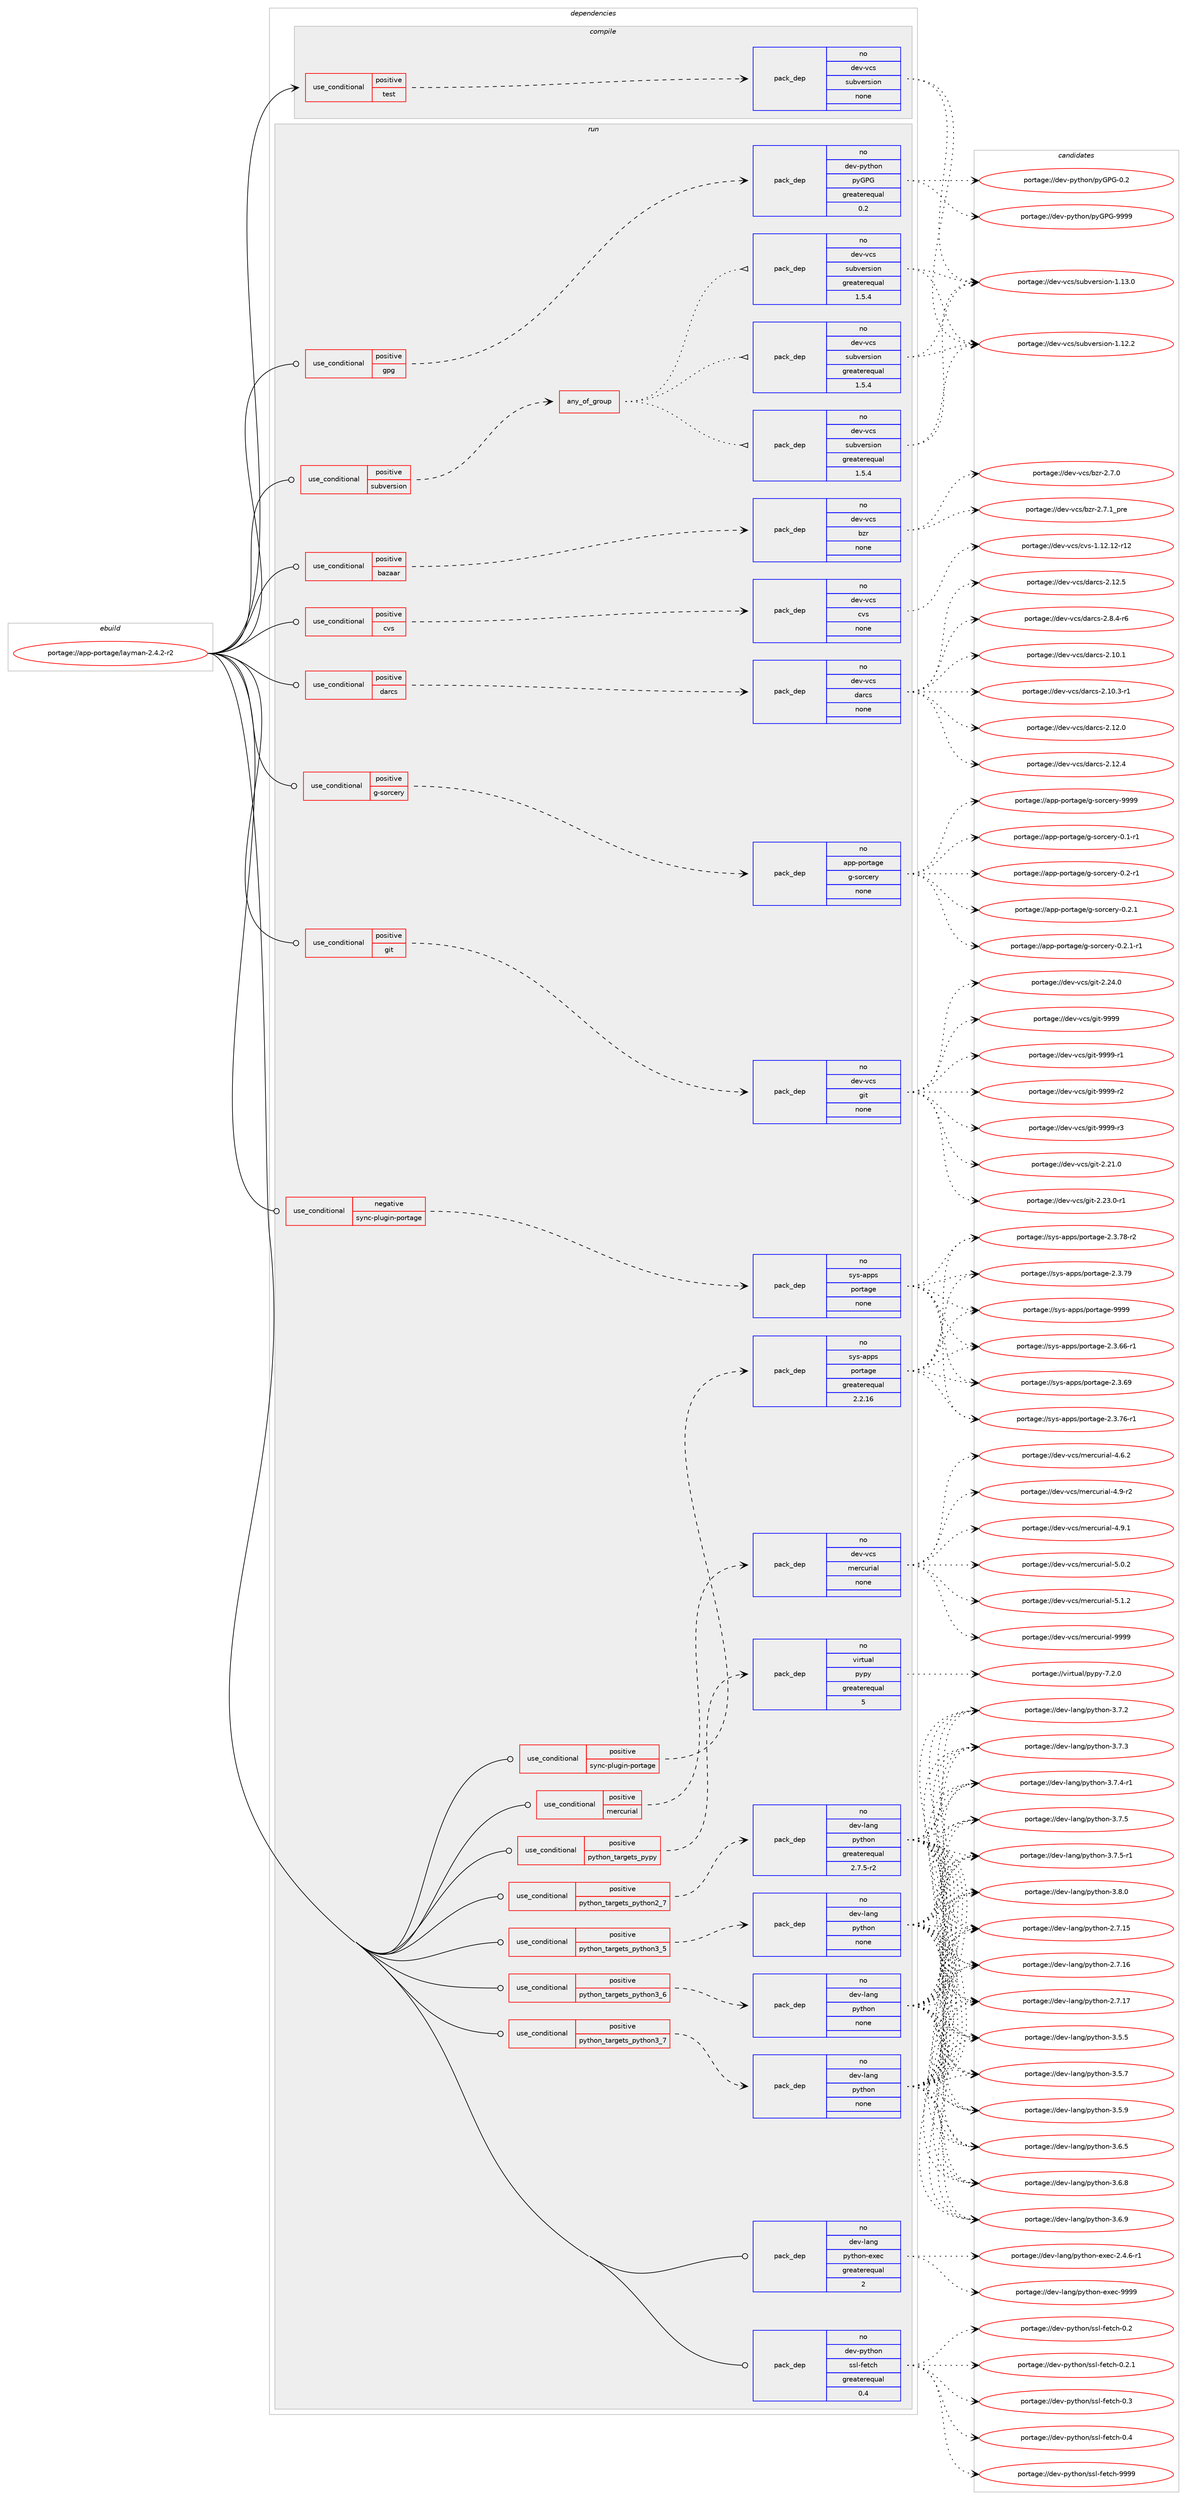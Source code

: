 digraph prolog {

# *************
# Graph options
# *************

newrank=true;
concentrate=true;
compound=true;
graph [rankdir=LR,fontname=Helvetica,fontsize=10,ranksep=1.5];#, ranksep=2.5, nodesep=0.2];
edge  [arrowhead=vee];
node  [fontname=Helvetica,fontsize=10];

# **********
# The ebuild
# **********

subgraph cluster_leftcol {
color=gray;
rank=same;
label=<<i>ebuild</i>>;
id [label="portage://app-portage/layman-2.4.2-r2", color=red, width=4, href="../app-portage/layman-2.4.2-r2.svg"];
}

# ****************
# The dependencies
# ****************

subgraph cluster_midcol {
color=gray;
label=<<i>dependencies</i>>;
subgraph cluster_compile {
fillcolor="#eeeeee";
style=filled;
label=<<i>compile</i>>;
subgraph cond10297 {
dependency41856 [label=<<TABLE BORDER="0" CELLBORDER="1" CELLSPACING="0" CELLPADDING="4"><TR><TD ROWSPAN="3" CELLPADDING="10">use_conditional</TD></TR><TR><TD>positive</TD></TR><TR><TD>test</TD></TR></TABLE>>, shape=none, color=red];
subgraph pack30867 {
dependency41857 [label=<<TABLE BORDER="0" CELLBORDER="1" CELLSPACING="0" CELLPADDING="4" WIDTH="220"><TR><TD ROWSPAN="6" CELLPADDING="30">pack_dep</TD></TR><TR><TD WIDTH="110">no</TD></TR><TR><TD>dev-vcs</TD></TR><TR><TD>subversion</TD></TR><TR><TD>none</TD></TR><TR><TD></TD></TR></TABLE>>, shape=none, color=blue];
}
dependency41856:e -> dependency41857:w [weight=20,style="dashed",arrowhead="vee"];
}
id:e -> dependency41856:w [weight=20,style="solid",arrowhead="vee"];
}
subgraph cluster_compileandrun {
fillcolor="#eeeeee";
style=filled;
label=<<i>compile and run</i>>;
}
subgraph cluster_run {
fillcolor="#eeeeee";
style=filled;
label=<<i>run</i>>;
subgraph cond10298 {
dependency41858 [label=<<TABLE BORDER="0" CELLBORDER="1" CELLSPACING="0" CELLPADDING="4"><TR><TD ROWSPAN="3" CELLPADDING="10">use_conditional</TD></TR><TR><TD>negative</TD></TR><TR><TD>sync-plugin-portage</TD></TR></TABLE>>, shape=none, color=red];
subgraph pack30868 {
dependency41859 [label=<<TABLE BORDER="0" CELLBORDER="1" CELLSPACING="0" CELLPADDING="4" WIDTH="220"><TR><TD ROWSPAN="6" CELLPADDING="30">pack_dep</TD></TR><TR><TD WIDTH="110">no</TD></TR><TR><TD>sys-apps</TD></TR><TR><TD>portage</TD></TR><TR><TD>none</TD></TR><TR><TD></TD></TR></TABLE>>, shape=none, color=blue];
}
dependency41858:e -> dependency41859:w [weight=20,style="dashed",arrowhead="vee"];
}
id:e -> dependency41858:w [weight=20,style="solid",arrowhead="odot"];
subgraph cond10299 {
dependency41860 [label=<<TABLE BORDER="0" CELLBORDER="1" CELLSPACING="0" CELLPADDING="4"><TR><TD ROWSPAN="3" CELLPADDING="10">use_conditional</TD></TR><TR><TD>positive</TD></TR><TR><TD>bazaar</TD></TR></TABLE>>, shape=none, color=red];
subgraph pack30869 {
dependency41861 [label=<<TABLE BORDER="0" CELLBORDER="1" CELLSPACING="0" CELLPADDING="4" WIDTH="220"><TR><TD ROWSPAN="6" CELLPADDING="30">pack_dep</TD></TR><TR><TD WIDTH="110">no</TD></TR><TR><TD>dev-vcs</TD></TR><TR><TD>bzr</TD></TR><TR><TD>none</TD></TR><TR><TD></TD></TR></TABLE>>, shape=none, color=blue];
}
dependency41860:e -> dependency41861:w [weight=20,style="dashed",arrowhead="vee"];
}
id:e -> dependency41860:w [weight=20,style="solid",arrowhead="odot"];
subgraph cond10300 {
dependency41862 [label=<<TABLE BORDER="0" CELLBORDER="1" CELLSPACING="0" CELLPADDING="4"><TR><TD ROWSPAN="3" CELLPADDING="10">use_conditional</TD></TR><TR><TD>positive</TD></TR><TR><TD>cvs</TD></TR></TABLE>>, shape=none, color=red];
subgraph pack30870 {
dependency41863 [label=<<TABLE BORDER="0" CELLBORDER="1" CELLSPACING="0" CELLPADDING="4" WIDTH="220"><TR><TD ROWSPAN="6" CELLPADDING="30">pack_dep</TD></TR><TR><TD WIDTH="110">no</TD></TR><TR><TD>dev-vcs</TD></TR><TR><TD>cvs</TD></TR><TR><TD>none</TD></TR><TR><TD></TD></TR></TABLE>>, shape=none, color=blue];
}
dependency41862:e -> dependency41863:w [weight=20,style="dashed",arrowhead="vee"];
}
id:e -> dependency41862:w [weight=20,style="solid",arrowhead="odot"];
subgraph cond10301 {
dependency41864 [label=<<TABLE BORDER="0" CELLBORDER="1" CELLSPACING="0" CELLPADDING="4"><TR><TD ROWSPAN="3" CELLPADDING="10">use_conditional</TD></TR><TR><TD>positive</TD></TR><TR><TD>darcs</TD></TR></TABLE>>, shape=none, color=red];
subgraph pack30871 {
dependency41865 [label=<<TABLE BORDER="0" CELLBORDER="1" CELLSPACING="0" CELLPADDING="4" WIDTH="220"><TR><TD ROWSPAN="6" CELLPADDING="30">pack_dep</TD></TR><TR><TD WIDTH="110">no</TD></TR><TR><TD>dev-vcs</TD></TR><TR><TD>darcs</TD></TR><TR><TD>none</TD></TR><TR><TD></TD></TR></TABLE>>, shape=none, color=blue];
}
dependency41864:e -> dependency41865:w [weight=20,style="dashed",arrowhead="vee"];
}
id:e -> dependency41864:w [weight=20,style="solid",arrowhead="odot"];
subgraph cond10302 {
dependency41866 [label=<<TABLE BORDER="0" CELLBORDER="1" CELLSPACING="0" CELLPADDING="4"><TR><TD ROWSPAN="3" CELLPADDING="10">use_conditional</TD></TR><TR><TD>positive</TD></TR><TR><TD>g-sorcery</TD></TR></TABLE>>, shape=none, color=red];
subgraph pack30872 {
dependency41867 [label=<<TABLE BORDER="0" CELLBORDER="1" CELLSPACING="0" CELLPADDING="4" WIDTH="220"><TR><TD ROWSPAN="6" CELLPADDING="30">pack_dep</TD></TR><TR><TD WIDTH="110">no</TD></TR><TR><TD>app-portage</TD></TR><TR><TD>g-sorcery</TD></TR><TR><TD>none</TD></TR><TR><TD></TD></TR></TABLE>>, shape=none, color=blue];
}
dependency41866:e -> dependency41867:w [weight=20,style="dashed",arrowhead="vee"];
}
id:e -> dependency41866:w [weight=20,style="solid",arrowhead="odot"];
subgraph cond10303 {
dependency41868 [label=<<TABLE BORDER="0" CELLBORDER="1" CELLSPACING="0" CELLPADDING="4"><TR><TD ROWSPAN="3" CELLPADDING="10">use_conditional</TD></TR><TR><TD>positive</TD></TR><TR><TD>git</TD></TR></TABLE>>, shape=none, color=red];
subgraph pack30873 {
dependency41869 [label=<<TABLE BORDER="0" CELLBORDER="1" CELLSPACING="0" CELLPADDING="4" WIDTH="220"><TR><TD ROWSPAN="6" CELLPADDING="30">pack_dep</TD></TR><TR><TD WIDTH="110">no</TD></TR><TR><TD>dev-vcs</TD></TR><TR><TD>git</TD></TR><TR><TD>none</TD></TR><TR><TD></TD></TR></TABLE>>, shape=none, color=blue];
}
dependency41868:e -> dependency41869:w [weight=20,style="dashed",arrowhead="vee"];
}
id:e -> dependency41868:w [weight=20,style="solid",arrowhead="odot"];
subgraph cond10304 {
dependency41870 [label=<<TABLE BORDER="0" CELLBORDER="1" CELLSPACING="0" CELLPADDING="4"><TR><TD ROWSPAN="3" CELLPADDING="10">use_conditional</TD></TR><TR><TD>positive</TD></TR><TR><TD>gpg</TD></TR></TABLE>>, shape=none, color=red];
subgraph pack30874 {
dependency41871 [label=<<TABLE BORDER="0" CELLBORDER="1" CELLSPACING="0" CELLPADDING="4" WIDTH="220"><TR><TD ROWSPAN="6" CELLPADDING="30">pack_dep</TD></TR><TR><TD WIDTH="110">no</TD></TR><TR><TD>dev-python</TD></TR><TR><TD>pyGPG</TD></TR><TR><TD>greaterequal</TD></TR><TR><TD>0.2</TD></TR></TABLE>>, shape=none, color=blue];
}
dependency41870:e -> dependency41871:w [weight=20,style="dashed",arrowhead="vee"];
}
id:e -> dependency41870:w [weight=20,style="solid",arrowhead="odot"];
subgraph cond10305 {
dependency41872 [label=<<TABLE BORDER="0" CELLBORDER="1" CELLSPACING="0" CELLPADDING="4"><TR><TD ROWSPAN="3" CELLPADDING="10">use_conditional</TD></TR><TR><TD>positive</TD></TR><TR><TD>mercurial</TD></TR></TABLE>>, shape=none, color=red];
subgraph pack30875 {
dependency41873 [label=<<TABLE BORDER="0" CELLBORDER="1" CELLSPACING="0" CELLPADDING="4" WIDTH="220"><TR><TD ROWSPAN="6" CELLPADDING="30">pack_dep</TD></TR><TR><TD WIDTH="110">no</TD></TR><TR><TD>dev-vcs</TD></TR><TR><TD>mercurial</TD></TR><TR><TD>none</TD></TR><TR><TD></TD></TR></TABLE>>, shape=none, color=blue];
}
dependency41872:e -> dependency41873:w [weight=20,style="dashed",arrowhead="vee"];
}
id:e -> dependency41872:w [weight=20,style="solid",arrowhead="odot"];
subgraph cond10306 {
dependency41874 [label=<<TABLE BORDER="0" CELLBORDER="1" CELLSPACING="0" CELLPADDING="4"><TR><TD ROWSPAN="3" CELLPADDING="10">use_conditional</TD></TR><TR><TD>positive</TD></TR><TR><TD>python_targets_pypy</TD></TR></TABLE>>, shape=none, color=red];
subgraph pack30876 {
dependency41875 [label=<<TABLE BORDER="0" CELLBORDER="1" CELLSPACING="0" CELLPADDING="4" WIDTH="220"><TR><TD ROWSPAN="6" CELLPADDING="30">pack_dep</TD></TR><TR><TD WIDTH="110">no</TD></TR><TR><TD>virtual</TD></TR><TR><TD>pypy</TD></TR><TR><TD>greaterequal</TD></TR><TR><TD>5</TD></TR></TABLE>>, shape=none, color=blue];
}
dependency41874:e -> dependency41875:w [weight=20,style="dashed",arrowhead="vee"];
}
id:e -> dependency41874:w [weight=20,style="solid",arrowhead="odot"];
subgraph cond10307 {
dependency41876 [label=<<TABLE BORDER="0" CELLBORDER="1" CELLSPACING="0" CELLPADDING="4"><TR><TD ROWSPAN="3" CELLPADDING="10">use_conditional</TD></TR><TR><TD>positive</TD></TR><TR><TD>python_targets_python2_7</TD></TR></TABLE>>, shape=none, color=red];
subgraph pack30877 {
dependency41877 [label=<<TABLE BORDER="0" CELLBORDER="1" CELLSPACING="0" CELLPADDING="4" WIDTH="220"><TR><TD ROWSPAN="6" CELLPADDING="30">pack_dep</TD></TR><TR><TD WIDTH="110">no</TD></TR><TR><TD>dev-lang</TD></TR><TR><TD>python</TD></TR><TR><TD>greaterequal</TD></TR><TR><TD>2.7.5-r2</TD></TR></TABLE>>, shape=none, color=blue];
}
dependency41876:e -> dependency41877:w [weight=20,style="dashed",arrowhead="vee"];
}
id:e -> dependency41876:w [weight=20,style="solid",arrowhead="odot"];
subgraph cond10308 {
dependency41878 [label=<<TABLE BORDER="0" CELLBORDER="1" CELLSPACING="0" CELLPADDING="4"><TR><TD ROWSPAN="3" CELLPADDING="10">use_conditional</TD></TR><TR><TD>positive</TD></TR><TR><TD>python_targets_python3_5</TD></TR></TABLE>>, shape=none, color=red];
subgraph pack30878 {
dependency41879 [label=<<TABLE BORDER="0" CELLBORDER="1" CELLSPACING="0" CELLPADDING="4" WIDTH="220"><TR><TD ROWSPAN="6" CELLPADDING="30">pack_dep</TD></TR><TR><TD WIDTH="110">no</TD></TR><TR><TD>dev-lang</TD></TR><TR><TD>python</TD></TR><TR><TD>none</TD></TR><TR><TD></TD></TR></TABLE>>, shape=none, color=blue];
}
dependency41878:e -> dependency41879:w [weight=20,style="dashed",arrowhead="vee"];
}
id:e -> dependency41878:w [weight=20,style="solid",arrowhead="odot"];
subgraph cond10309 {
dependency41880 [label=<<TABLE BORDER="0" CELLBORDER="1" CELLSPACING="0" CELLPADDING="4"><TR><TD ROWSPAN="3" CELLPADDING="10">use_conditional</TD></TR><TR><TD>positive</TD></TR><TR><TD>python_targets_python3_6</TD></TR></TABLE>>, shape=none, color=red];
subgraph pack30879 {
dependency41881 [label=<<TABLE BORDER="0" CELLBORDER="1" CELLSPACING="0" CELLPADDING="4" WIDTH="220"><TR><TD ROWSPAN="6" CELLPADDING="30">pack_dep</TD></TR><TR><TD WIDTH="110">no</TD></TR><TR><TD>dev-lang</TD></TR><TR><TD>python</TD></TR><TR><TD>none</TD></TR><TR><TD></TD></TR></TABLE>>, shape=none, color=blue];
}
dependency41880:e -> dependency41881:w [weight=20,style="dashed",arrowhead="vee"];
}
id:e -> dependency41880:w [weight=20,style="solid",arrowhead="odot"];
subgraph cond10310 {
dependency41882 [label=<<TABLE BORDER="0" CELLBORDER="1" CELLSPACING="0" CELLPADDING="4"><TR><TD ROWSPAN="3" CELLPADDING="10">use_conditional</TD></TR><TR><TD>positive</TD></TR><TR><TD>python_targets_python3_7</TD></TR></TABLE>>, shape=none, color=red];
subgraph pack30880 {
dependency41883 [label=<<TABLE BORDER="0" CELLBORDER="1" CELLSPACING="0" CELLPADDING="4" WIDTH="220"><TR><TD ROWSPAN="6" CELLPADDING="30">pack_dep</TD></TR><TR><TD WIDTH="110">no</TD></TR><TR><TD>dev-lang</TD></TR><TR><TD>python</TD></TR><TR><TD>none</TD></TR><TR><TD></TD></TR></TABLE>>, shape=none, color=blue];
}
dependency41882:e -> dependency41883:w [weight=20,style="dashed",arrowhead="vee"];
}
id:e -> dependency41882:w [weight=20,style="solid",arrowhead="odot"];
subgraph cond10311 {
dependency41884 [label=<<TABLE BORDER="0" CELLBORDER="1" CELLSPACING="0" CELLPADDING="4"><TR><TD ROWSPAN="3" CELLPADDING="10">use_conditional</TD></TR><TR><TD>positive</TD></TR><TR><TD>subversion</TD></TR></TABLE>>, shape=none, color=red];
subgraph any676 {
dependency41885 [label=<<TABLE BORDER="0" CELLBORDER="1" CELLSPACING="0" CELLPADDING="4"><TR><TD CELLPADDING="10">any_of_group</TD></TR></TABLE>>, shape=none, color=red];subgraph pack30881 {
dependency41886 [label=<<TABLE BORDER="0" CELLBORDER="1" CELLSPACING="0" CELLPADDING="4" WIDTH="220"><TR><TD ROWSPAN="6" CELLPADDING="30">pack_dep</TD></TR><TR><TD WIDTH="110">no</TD></TR><TR><TD>dev-vcs</TD></TR><TR><TD>subversion</TD></TR><TR><TD>greaterequal</TD></TR><TR><TD>1.5.4</TD></TR></TABLE>>, shape=none, color=blue];
}
dependency41885:e -> dependency41886:w [weight=20,style="dotted",arrowhead="oinv"];
subgraph pack30882 {
dependency41887 [label=<<TABLE BORDER="0" CELLBORDER="1" CELLSPACING="0" CELLPADDING="4" WIDTH="220"><TR><TD ROWSPAN="6" CELLPADDING="30">pack_dep</TD></TR><TR><TD WIDTH="110">no</TD></TR><TR><TD>dev-vcs</TD></TR><TR><TD>subversion</TD></TR><TR><TD>greaterequal</TD></TR><TR><TD>1.5.4</TD></TR></TABLE>>, shape=none, color=blue];
}
dependency41885:e -> dependency41887:w [weight=20,style="dotted",arrowhead="oinv"];
subgraph pack30883 {
dependency41888 [label=<<TABLE BORDER="0" CELLBORDER="1" CELLSPACING="0" CELLPADDING="4" WIDTH="220"><TR><TD ROWSPAN="6" CELLPADDING="30">pack_dep</TD></TR><TR><TD WIDTH="110">no</TD></TR><TR><TD>dev-vcs</TD></TR><TR><TD>subversion</TD></TR><TR><TD>greaterequal</TD></TR><TR><TD>1.5.4</TD></TR></TABLE>>, shape=none, color=blue];
}
dependency41885:e -> dependency41888:w [weight=20,style="dotted",arrowhead="oinv"];
}
dependency41884:e -> dependency41885:w [weight=20,style="dashed",arrowhead="vee"];
}
id:e -> dependency41884:w [weight=20,style="solid",arrowhead="odot"];
subgraph cond10312 {
dependency41889 [label=<<TABLE BORDER="0" CELLBORDER="1" CELLSPACING="0" CELLPADDING="4"><TR><TD ROWSPAN="3" CELLPADDING="10">use_conditional</TD></TR><TR><TD>positive</TD></TR><TR><TD>sync-plugin-portage</TD></TR></TABLE>>, shape=none, color=red];
subgraph pack30884 {
dependency41890 [label=<<TABLE BORDER="0" CELLBORDER="1" CELLSPACING="0" CELLPADDING="4" WIDTH="220"><TR><TD ROWSPAN="6" CELLPADDING="30">pack_dep</TD></TR><TR><TD WIDTH="110">no</TD></TR><TR><TD>sys-apps</TD></TR><TR><TD>portage</TD></TR><TR><TD>greaterequal</TD></TR><TR><TD>2.2.16</TD></TR></TABLE>>, shape=none, color=blue];
}
dependency41889:e -> dependency41890:w [weight=20,style="dashed",arrowhead="vee"];
}
id:e -> dependency41889:w [weight=20,style="solid",arrowhead="odot"];
subgraph pack30885 {
dependency41891 [label=<<TABLE BORDER="0" CELLBORDER="1" CELLSPACING="0" CELLPADDING="4" WIDTH="220"><TR><TD ROWSPAN="6" CELLPADDING="30">pack_dep</TD></TR><TR><TD WIDTH="110">no</TD></TR><TR><TD>dev-lang</TD></TR><TR><TD>python-exec</TD></TR><TR><TD>greaterequal</TD></TR><TR><TD>2</TD></TR></TABLE>>, shape=none, color=blue];
}
id:e -> dependency41891:w [weight=20,style="solid",arrowhead="odot"];
subgraph pack30886 {
dependency41892 [label=<<TABLE BORDER="0" CELLBORDER="1" CELLSPACING="0" CELLPADDING="4" WIDTH="220"><TR><TD ROWSPAN="6" CELLPADDING="30">pack_dep</TD></TR><TR><TD WIDTH="110">no</TD></TR><TR><TD>dev-python</TD></TR><TR><TD>ssl-fetch</TD></TR><TR><TD>greaterequal</TD></TR><TR><TD>0.4</TD></TR></TABLE>>, shape=none, color=blue];
}
id:e -> dependency41892:w [weight=20,style="solid",arrowhead="odot"];
}
}

# **************
# The candidates
# **************

subgraph cluster_choices {
rank=same;
color=gray;
label=<<i>candidates</i>>;

subgraph choice30867 {
color=black;
nodesep=1;
choiceportage1001011184511899115471151179811810111411510511111045494649504650 [label="portage://dev-vcs/subversion-1.12.2", color=red, width=4,href="../dev-vcs/subversion-1.12.2.svg"];
choiceportage1001011184511899115471151179811810111411510511111045494649514648 [label="portage://dev-vcs/subversion-1.13.0", color=red, width=4,href="../dev-vcs/subversion-1.13.0.svg"];
dependency41857:e -> choiceportage1001011184511899115471151179811810111411510511111045494649504650:w [style=dotted,weight="100"];
dependency41857:e -> choiceportage1001011184511899115471151179811810111411510511111045494649514648:w [style=dotted,weight="100"];
}
subgraph choice30868 {
color=black;
nodesep=1;
choiceportage11512111545971121121154711211111411697103101455046514654544511449 [label="portage://sys-apps/portage-2.3.66-r1", color=red, width=4,href="../sys-apps/portage-2.3.66-r1.svg"];
choiceportage1151211154597112112115471121111141169710310145504651465457 [label="portage://sys-apps/portage-2.3.69", color=red, width=4,href="../sys-apps/portage-2.3.69.svg"];
choiceportage11512111545971121121154711211111411697103101455046514655544511449 [label="portage://sys-apps/portage-2.3.76-r1", color=red, width=4,href="../sys-apps/portage-2.3.76-r1.svg"];
choiceportage11512111545971121121154711211111411697103101455046514655564511450 [label="portage://sys-apps/portage-2.3.78-r2", color=red, width=4,href="../sys-apps/portage-2.3.78-r2.svg"];
choiceportage1151211154597112112115471121111141169710310145504651465557 [label="portage://sys-apps/portage-2.3.79", color=red, width=4,href="../sys-apps/portage-2.3.79.svg"];
choiceportage115121115459711211211547112111114116971031014557575757 [label="portage://sys-apps/portage-9999", color=red, width=4,href="../sys-apps/portage-9999.svg"];
dependency41859:e -> choiceportage11512111545971121121154711211111411697103101455046514654544511449:w [style=dotted,weight="100"];
dependency41859:e -> choiceportage1151211154597112112115471121111141169710310145504651465457:w [style=dotted,weight="100"];
dependency41859:e -> choiceportage11512111545971121121154711211111411697103101455046514655544511449:w [style=dotted,weight="100"];
dependency41859:e -> choiceportage11512111545971121121154711211111411697103101455046514655564511450:w [style=dotted,weight="100"];
dependency41859:e -> choiceportage1151211154597112112115471121111141169710310145504651465557:w [style=dotted,weight="100"];
dependency41859:e -> choiceportage115121115459711211211547112111114116971031014557575757:w [style=dotted,weight="100"];
}
subgraph choice30869 {
color=black;
nodesep=1;
choiceportage10010111845118991154798122114455046554648 [label="portage://dev-vcs/bzr-2.7.0", color=red, width=4,href="../dev-vcs/bzr-2.7.0.svg"];
choiceportage1001011184511899115479812211445504655464995112114101 [label="portage://dev-vcs/bzr-2.7.1_pre", color=red, width=4,href="../dev-vcs/bzr-2.7.1_pre.svg"];
dependency41861:e -> choiceportage10010111845118991154798122114455046554648:w [style=dotted,weight="100"];
dependency41861:e -> choiceportage1001011184511899115479812211445504655464995112114101:w [style=dotted,weight="100"];
}
subgraph choice30870 {
color=black;
nodesep=1;
choiceportage100101118451189911547991181154549464950464950451144950 [label="portage://dev-vcs/cvs-1.12.12-r12", color=red, width=4,href="../dev-vcs/cvs-1.12.12-r12.svg"];
dependency41863:e -> choiceportage100101118451189911547991181154549464950464950451144950:w [style=dotted,weight="100"];
}
subgraph choice30871 {
color=black;
nodesep=1;
choiceportage100101118451189911547100971149911545504649484649 [label="portage://dev-vcs/darcs-2.10.1", color=red, width=4,href="../dev-vcs/darcs-2.10.1.svg"];
choiceportage1001011184511899115471009711499115455046494846514511449 [label="portage://dev-vcs/darcs-2.10.3-r1", color=red, width=4,href="../dev-vcs/darcs-2.10.3-r1.svg"];
choiceportage100101118451189911547100971149911545504649504648 [label="portage://dev-vcs/darcs-2.12.0", color=red, width=4,href="../dev-vcs/darcs-2.12.0.svg"];
choiceportage100101118451189911547100971149911545504649504652 [label="portage://dev-vcs/darcs-2.12.4", color=red, width=4,href="../dev-vcs/darcs-2.12.4.svg"];
choiceportage100101118451189911547100971149911545504649504653 [label="portage://dev-vcs/darcs-2.12.5", color=red, width=4,href="../dev-vcs/darcs-2.12.5.svg"];
choiceportage10010111845118991154710097114991154550465646524511454 [label="portage://dev-vcs/darcs-2.8.4-r6", color=red, width=4,href="../dev-vcs/darcs-2.8.4-r6.svg"];
dependency41865:e -> choiceportage100101118451189911547100971149911545504649484649:w [style=dotted,weight="100"];
dependency41865:e -> choiceportage1001011184511899115471009711499115455046494846514511449:w [style=dotted,weight="100"];
dependency41865:e -> choiceportage100101118451189911547100971149911545504649504648:w [style=dotted,weight="100"];
dependency41865:e -> choiceportage100101118451189911547100971149911545504649504652:w [style=dotted,weight="100"];
dependency41865:e -> choiceportage100101118451189911547100971149911545504649504653:w [style=dotted,weight="100"];
dependency41865:e -> choiceportage10010111845118991154710097114991154550465646524511454:w [style=dotted,weight="100"];
}
subgraph choice30872 {
color=black;
nodesep=1;
choiceportage971121124511211111411697103101471034511511111499101114121454846494511449 [label="portage://app-portage/g-sorcery-0.1-r1", color=red, width=4,href="../app-portage/g-sorcery-0.1-r1.svg"];
choiceportage971121124511211111411697103101471034511511111499101114121454846504511449 [label="portage://app-portage/g-sorcery-0.2-r1", color=red, width=4,href="../app-portage/g-sorcery-0.2-r1.svg"];
choiceportage971121124511211111411697103101471034511511111499101114121454846504649 [label="portage://app-portage/g-sorcery-0.2.1", color=red, width=4,href="../app-portage/g-sorcery-0.2.1.svg"];
choiceportage9711211245112111114116971031014710345115111114991011141214548465046494511449 [label="portage://app-portage/g-sorcery-0.2.1-r1", color=red, width=4,href="../app-portage/g-sorcery-0.2.1-r1.svg"];
choiceportage9711211245112111114116971031014710345115111114991011141214557575757 [label="portage://app-portage/g-sorcery-9999", color=red, width=4,href="../app-portage/g-sorcery-9999.svg"];
dependency41867:e -> choiceportage971121124511211111411697103101471034511511111499101114121454846494511449:w [style=dotted,weight="100"];
dependency41867:e -> choiceportage971121124511211111411697103101471034511511111499101114121454846504511449:w [style=dotted,weight="100"];
dependency41867:e -> choiceportage971121124511211111411697103101471034511511111499101114121454846504649:w [style=dotted,weight="100"];
dependency41867:e -> choiceportage9711211245112111114116971031014710345115111114991011141214548465046494511449:w [style=dotted,weight="100"];
dependency41867:e -> choiceportage9711211245112111114116971031014710345115111114991011141214557575757:w [style=dotted,weight="100"];
}
subgraph choice30873 {
color=black;
nodesep=1;
choiceportage10010111845118991154710310511645504650494648 [label="portage://dev-vcs/git-2.21.0", color=red, width=4,href="../dev-vcs/git-2.21.0.svg"];
choiceportage100101118451189911547103105116455046505146484511449 [label="portage://dev-vcs/git-2.23.0-r1", color=red, width=4,href="../dev-vcs/git-2.23.0-r1.svg"];
choiceportage10010111845118991154710310511645504650524648 [label="portage://dev-vcs/git-2.24.0", color=red, width=4,href="../dev-vcs/git-2.24.0.svg"];
choiceportage1001011184511899115471031051164557575757 [label="portage://dev-vcs/git-9999", color=red, width=4,href="../dev-vcs/git-9999.svg"];
choiceportage10010111845118991154710310511645575757574511449 [label="portage://dev-vcs/git-9999-r1", color=red, width=4,href="../dev-vcs/git-9999-r1.svg"];
choiceportage10010111845118991154710310511645575757574511450 [label="portage://dev-vcs/git-9999-r2", color=red, width=4,href="../dev-vcs/git-9999-r2.svg"];
choiceportage10010111845118991154710310511645575757574511451 [label="portage://dev-vcs/git-9999-r3", color=red, width=4,href="../dev-vcs/git-9999-r3.svg"];
dependency41869:e -> choiceportage10010111845118991154710310511645504650494648:w [style=dotted,weight="100"];
dependency41869:e -> choiceportage100101118451189911547103105116455046505146484511449:w [style=dotted,weight="100"];
dependency41869:e -> choiceportage10010111845118991154710310511645504650524648:w [style=dotted,weight="100"];
dependency41869:e -> choiceportage1001011184511899115471031051164557575757:w [style=dotted,weight="100"];
dependency41869:e -> choiceportage10010111845118991154710310511645575757574511449:w [style=dotted,weight="100"];
dependency41869:e -> choiceportage10010111845118991154710310511645575757574511450:w [style=dotted,weight="100"];
dependency41869:e -> choiceportage10010111845118991154710310511645575757574511451:w [style=dotted,weight="100"];
}
subgraph choice30874 {
color=black;
nodesep=1;
choiceportage100101118451121211161041111104711212171807145484650 [label="portage://dev-python/pyGPG-0.2", color=red, width=4,href="../dev-python/pyGPG-0.2.svg"];
choiceportage10010111845112121116104111110471121217180714557575757 [label="portage://dev-python/pyGPG-9999", color=red, width=4,href="../dev-python/pyGPG-9999.svg"];
dependency41871:e -> choiceportage100101118451121211161041111104711212171807145484650:w [style=dotted,weight="100"];
dependency41871:e -> choiceportage10010111845112121116104111110471121217180714557575757:w [style=dotted,weight="100"];
}
subgraph choice30875 {
color=black;
nodesep=1;
choiceportage1001011184511899115471091011149911711410597108455246544650 [label="portage://dev-vcs/mercurial-4.6.2", color=red, width=4,href="../dev-vcs/mercurial-4.6.2.svg"];
choiceportage1001011184511899115471091011149911711410597108455246574511450 [label="portage://dev-vcs/mercurial-4.9-r2", color=red, width=4,href="../dev-vcs/mercurial-4.9-r2.svg"];
choiceportage1001011184511899115471091011149911711410597108455246574649 [label="portage://dev-vcs/mercurial-4.9.1", color=red, width=4,href="../dev-vcs/mercurial-4.9.1.svg"];
choiceportage1001011184511899115471091011149911711410597108455346484650 [label="portage://dev-vcs/mercurial-5.0.2", color=red, width=4,href="../dev-vcs/mercurial-5.0.2.svg"];
choiceportage1001011184511899115471091011149911711410597108455346494650 [label="portage://dev-vcs/mercurial-5.1.2", color=red, width=4,href="../dev-vcs/mercurial-5.1.2.svg"];
choiceportage10010111845118991154710910111499117114105971084557575757 [label="portage://dev-vcs/mercurial-9999", color=red, width=4,href="../dev-vcs/mercurial-9999.svg"];
dependency41873:e -> choiceportage1001011184511899115471091011149911711410597108455246544650:w [style=dotted,weight="100"];
dependency41873:e -> choiceportage1001011184511899115471091011149911711410597108455246574511450:w [style=dotted,weight="100"];
dependency41873:e -> choiceportage1001011184511899115471091011149911711410597108455246574649:w [style=dotted,weight="100"];
dependency41873:e -> choiceportage1001011184511899115471091011149911711410597108455346484650:w [style=dotted,weight="100"];
dependency41873:e -> choiceportage1001011184511899115471091011149911711410597108455346494650:w [style=dotted,weight="100"];
dependency41873:e -> choiceportage10010111845118991154710910111499117114105971084557575757:w [style=dotted,weight="100"];
}
subgraph choice30876 {
color=black;
nodesep=1;
choiceportage1181051141161179710847112121112121455546504648 [label="portage://virtual/pypy-7.2.0", color=red, width=4,href="../virtual/pypy-7.2.0.svg"];
dependency41875:e -> choiceportage1181051141161179710847112121112121455546504648:w [style=dotted,weight="100"];
}
subgraph choice30877 {
color=black;
nodesep=1;
choiceportage10010111845108971101034711212111610411111045504655464953 [label="portage://dev-lang/python-2.7.15", color=red, width=4,href="../dev-lang/python-2.7.15.svg"];
choiceportage10010111845108971101034711212111610411111045504655464954 [label="portage://dev-lang/python-2.7.16", color=red, width=4,href="../dev-lang/python-2.7.16.svg"];
choiceportage10010111845108971101034711212111610411111045504655464955 [label="portage://dev-lang/python-2.7.17", color=red, width=4,href="../dev-lang/python-2.7.17.svg"];
choiceportage100101118451089711010347112121116104111110455146534653 [label="portage://dev-lang/python-3.5.5", color=red, width=4,href="../dev-lang/python-3.5.5.svg"];
choiceportage100101118451089711010347112121116104111110455146534655 [label="portage://dev-lang/python-3.5.7", color=red, width=4,href="../dev-lang/python-3.5.7.svg"];
choiceportage100101118451089711010347112121116104111110455146534657 [label="portage://dev-lang/python-3.5.9", color=red, width=4,href="../dev-lang/python-3.5.9.svg"];
choiceportage100101118451089711010347112121116104111110455146544653 [label="portage://dev-lang/python-3.6.5", color=red, width=4,href="../dev-lang/python-3.6.5.svg"];
choiceportage100101118451089711010347112121116104111110455146544656 [label="portage://dev-lang/python-3.6.8", color=red, width=4,href="../dev-lang/python-3.6.8.svg"];
choiceportage100101118451089711010347112121116104111110455146544657 [label="portage://dev-lang/python-3.6.9", color=red, width=4,href="../dev-lang/python-3.6.9.svg"];
choiceportage100101118451089711010347112121116104111110455146554650 [label="portage://dev-lang/python-3.7.2", color=red, width=4,href="../dev-lang/python-3.7.2.svg"];
choiceportage100101118451089711010347112121116104111110455146554651 [label="portage://dev-lang/python-3.7.3", color=red, width=4,href="../dev-lang/python-3.7.3.svg"];
choiceportage1001011184510897110103471121211161041111104551465546524511449 [label="portage://dev-lang/python-3.7.4-r1", color=red, width=4,href="../dev-lang/python-3.7.4-r1.svg"];
choiceportage100101118451089711010347112121116104111110455146554653 [label="portage://dev-lang/python-3.7.5", color=red, width=4,href="../dev-lang/python-3.7.5.svg"];
choiceportage1001011184510897110103471121211161041111104551465546534511449 [label="portage://dev-lang/python-3.7.5-r1", color=red, width=4,href="../dev-lang/python-3.7.5-r1.svg"];
choiceportage100101118451089711010347112121116104111110455146564648 [label="portage://dev-lang/python-3.8.0", color=red, width=4,href="../dev-lang/python-3.8.0.svg"];
dependency41877:e -> choiceportage10010111845108971101034711212111610411111045504655464953:w [style=dotted,weight="100"];
dependency41877:e -> choiceportage10010111845108971101034711212111610411111045504655464954:w [style=dotted,weight="100"];
dependency41877:e -> choiceportage10010111845108971101034711212111610411111045504655464955:w [style=dotted,weight="100"];
dependency41877:e -> choiceportage100101118451089711010347112121116104111110455146534653:w [style=dotted,weight="100"];
dependency41877:e -> choiceportage100101118451089711010347112121116104111110455146534655:w [style=dotted,weight="100"];
dependency41877:e -> choiceportage100101118451089711010347112121116104111110455146534657:w [style=dotted,weight="100"];
dependency41877:e -> choiceportage100101118451089711010347112121116104111110455146544653:w [style=dotted,weight="100"];
dependency41877:e -> choiceportage100101118451089711010347112121116104111110455146544656:w [style=dotted,weight="100"];
dependency41877:e -> choiceportage100101118451089711010347112121116104111110455146544657:w [style=dotted,weight="100"];
dependency41877:e -> choiceportage100101118451089711010347112121116104111110455146554650:w [style=dotted,weight="100"];
dependency41877:e -> choiceportage100101118451089711010347112121116104111110455146554651:w [style=dotted,weight="100"];
dependency41877:e -> choiceportage1001011184510897110103471121211161041111104551465546524511449:w [style=dotted,weight="100"];
dependency41877:e -> choiceportage100101118451089711010347112121116104111110455146554653:w [style=dotted,weight="100"];
dependency41877:e -> choiceportage1001011184510897110103471121211161041111104551465546534511449:w [style=dotted,weight="100"];
dependency41877:e -> choiceportage100101118451089711010347112121116104111110455146564648:w [style=dotted,weight="100"];
}
subgraph choice30878 {
color=black;
nodesep=1;
choiceportage10010111845108971101034711212111610411111045504655464953 [label="portage://dev-lang/python-2.7.15", color=red, width=4,href="../dev-lang/python-2.7.15.svg"];
choiceportage10010111845108971101034711212111610411111045504655464954 [label="portage://dev-lang/python-2.7.16", color=red, width=4,href="../dev-lang/python-2.7.16.svg"];
choiceportage10010111845108971101034711212111610411111045504655464955 [label="portage://dev-lang/python-2.7.17", color=red, width=4,href="../dev-lang/python-2.7.17.svg"];
choiceportage100101118451089711010347112121116104111110455146534653 [label="portage://dev-lang/python-3.5.5", color=red, width=4,href="../dev-lang/python-3.5.5.svg"];
choiceportage100101118451089711010347112121116104111110455146534655 [label="portage://dev-lang/python-3.5.7", color=red, width=4,href="../dev-lang/python-3.5.7.svg"];
choiceportage100101118451089711010347112121116104111110455146534657 [label="portage://dev-lang/python-3.5.9", color=red, width=4,href="../dev-lang/python-3.5.9.svg"];
choiceportage100101118451089711010347112121116104111110455146544653 [label="portage://dev-lang/python-3.6.5", color=red, width=4,href="../dev-lang/python-3.6.5.svg"];
choiceportage100101118451089711010347112121116104111110455146544656 [label="portage://dev-lang/python-3.6.8", color=red, width=4,href="../dev-lang/python-3.6.8.svg"];
choiceportage100101118451089711010347112121116104111110455146544657 [label="portage://dev-lang/python-3.6.9", color=red, width=4,href="../dev-lang/python-3.6.9.svg"];
choiceportage100101118451089711010347112121116104111110455146554650 [label="portage://dev-lang/python-3.7.2", color=red, width=4,href="../dev-lang/python-3.7.2.svg"];
choiceportage100101118451089711010347112121116104111110455146554651 [label="portage://dev-lang/python-3.7.3", color=red, width=4,href="../dev-lang/python-3.7.3.svg"];
choiceportage1001011184510897110103471121211161041111104551465546524511449 [label="portage://dev-lang/python-3.7.4-r1", color=red, width=4,href="../dev-lang/python-3.7.4-r1.svg"];
choiceportage100101118451089711010347112121116104111110455146554653 [label="portage://dev-lang/python-3.7.5", color=red, width=4,href="../dev-lang/python-3.7.5.svg"];
choiceportage1001011184510897110103471121211161041111104551465546534511449 [label="portage://dev-lang/python-3.7.5-r1", color=red, width=4,href="../dev-lang/python-3.7.5-r1.svg"];
choiceportage100101118451089711010347112121116104111110455146564648 [label="portage://dev-lang/python-3.8.0", color=red, width=4,href="../dev-lang/python-3.8.0.svg"];
dependency41879:e -> choiceportage10010111845108971101034711212111610411111045504655464953:w [style=dotted,weight="100"];
dependency41879:e -> choiceportage10010111845108971101034711212111610411111045504655464954:w [style=dotted,weight="100"];
dependency41879:e -> choiceportage10010111845108971101034711212111610411111045504655464955:w [style=dotted,weight="100"];
dependency41879:e -> choiceportage100101118451089711010347112121116104111110455146534653:w [style=dotted,weight="100"];
dependency41879:e -> choiceportage100101118451089711010347112121116104111110455146534655:w [style=dotted,weight="100"];
dependency41879:e -> choiceportage100101118451089711010347112121116104111110455146534657:w [style=dotted,weight="100"];
dependency41879:e -> choiceportage100101118451089711010347112121116104111110455146544653:w [style=dotted,weight="100"];
dependency41879:e -> choiceportage100101118451089711010347112121116104111110455146544656:w [style=dotted,weight="100"];
dependency41879:e -> choiceportage100101118451089711010347112121116104111110455146544657:w [style=dotted,weight="100"];
dependency41879:e -> choiceportage100101118451089711010347112121116104111110455146554650:w [style=dotted,weight="100"];
dependency41879:e -> choiceportage100101118451089711010347112121116104111110455146554651:w [style=dotted,weight="100"];
dependency41879:e -> choiceportage1001011184510897110103471121211161041111104551465546524511449:w [style=dotted,weight="100"];
dependency41879:e -> choiceportage100101118451089711010347112121116104111110455146554653:w [style=dotted,weight="100"];
dependency41879:e -> choiceportage1001011184510897110103471121211161041111104551465546534511449:w [style=dotted,weight="100"];
dependency41879:e -> choiceportage100101118451089711010347112121116104111110455146564648:w [style=dotted,weight="100"];
}
subgraph choice30879 {
color=black;
nodesep=1;
choiceportage10010111845108971101034711212111610411111045504655464953 [label="portage://dev-lang/python-2.7.15", color=red, width=4,href="../dev-lang/python-2.7.15.svg"];
choiceportage10010111845108971101034711212111610411111045504655464954 [label="portage://dev-lang/python-2.7.16", color=red, width=4,href="../dev-lang/python-2.7.16.svg"];
choiceportage10010111845108971101034711212111610411111045504655464955 [label="portage://dev-lang/python-2.7.17", color=red, width=4,href="../dev-lang/python-2.7.17.svg"];
choiceportage100101118451089711010347112121116104111110455146534653 [label="portage://dev-lang/python-3.5.5", color=red, width=4,href="../dev-lang/python-3.5.5.svg"];
choiceportage100101118451089711010347112121116104111110455146534655 [label="portage://dev-lang/python-3.5.7", color=red, width=4,href="../dev-lang/python-3.5.7.svg"];
choiceportage100101118451089711010347112121116104111110455146534657 [label="portage://dev-lang/python-3.5.9", color=red, width=4,href="../dev-lang/python-3.5.9.svg"];
choiceportage100101118451089711010347112121116104111110455146544653 [label="portage://dev-lang/python-3.6.5", color=red, width=4,href="../dev-lang/python-3.6.5.svg"];
choiceportage100101118451089711010347112121116104111110455146544656 [label="portage://dev-lang/python-3.6.8", color=red, width=4,href="../dev-lang/python-3.6.8.svg"];
choiceportage100101118451089711010347112121116104111110455146544657 [label="portage://dev-lang/python-3.6.9", color=red, width=4,href="../dev-lang/python-3.6.9.svg"];
choiceportage100101118451089711010347112121116104111110455146554650 [label="portage://dev-lang/python-3.7.2", color=red, width=4,href="../dev-lang/python-3.7.2.svg"];
choiceportage100101118451089711010347112121116104111110455146554651 [label="portage://dev-lang/python-3.7.3", color=red, width=4,href="../dev-lang/python-3.7.3.svg"];
choiceportage1001011184510897110103471121211161041111104551465546524511449 [label="portage://dev-lang/python-3.7.4-r1", color=red, width=4,href="../dev-lang/python-3.7.4-r1.svg"];
choiceportage100101118451089711010347112121116104111110455146554653 [label="portage://dev-lang/python-3.7.5", color=red, width=4,href="../dev-lang/python-3.7.5.svg"];
choiceportage1001011184510897110103471121211161041111104551465546534511449 [label="portage://dev-lang/python-3.7.5-r1", color=red, width=4,href="../dev-lang/python-3.7.5-r1.svg"];
choiceportage100101118451089711010347112121116104111110455146564648 [label="portage://dev-lang/python-3.8.0", color=red, width=4,href="../dev-lang/python-3.8.0.svg"];
dependency41881:e -> choiceportage10010111845108971101034711212111610411111045504655464953:w [style=dotted,weight="100"];
dependency41881:e -> choiceportage10010111845108971101034711212111610411111045504655464954:w [style=dotted,weight="100"];
dependency41881:e -> choiceportage10010111845108971101034711212111610411111045504655464955:w [style=dotted,weight="100"];
dependency41881:e -> choiceportage100101118451089711010347112121116104111110455146534653:w [style=dotted,weight="100"];
dependency41881:e -> choiceportage100101118451089711010347112121116104111110455146534655:w [style=dotted,weight="100"];
dependency41881:e -> choiceportage100101118451089711010347112121116104111110455146534657:w [style=dotted,weight="100"];
dependency41881:e -> choiceportage100101118451089711010347112121116104111110455146544653:w [style=dotted,weight="100"];
dependency41881:e -> choiceportage100101118451089711010347112121116104111110455146544656:w [style=dotted,weight="100"];
dependency41881:e -> choiceportage100101118451089711010347112121116104111110455146544657:w [style=dotted,weight="100"];
dependency41881:e -> choiceportage100101118451089711010347112121116104111110455146554650:w [style=dotted,weight="100"];
dependency41881:e -> choiceportage100101118451089711010347112121116104111110455146554651:w [style=dotted,weight="100"];
dependency41881:e -> choiceportage1001011184510897110103471121211161041111104551465546524511449:w [style=dotted,weight="100"];
dependency41881:e -> choiceportage100101118451089711010347112121116104111110455146554653:w [style=dotted,weight="100"];
dependency41881:e -> choiceportage1001011184510897110103471121211161041111104551465546534511449:w [style=dotted,weight="100"];
dependency41881:e -> choiceportage100101118451089711010347112121116104111110455146564648:w [style=dotted,weight="100"];
}
subgraph choice30880 {
color=black;
nodesep=1;
choiceportage10010111845108971101034711212111610411111045504655464953 [label="portage://dev-lang/python-2.7.15", color=red, width=4,href="../dev-lang/python-2.7.15.svg"];
choiceportage10010111845108971101034711212111610411111045504655464954 [label="portage://dev-lang/python-2.7.16", color=red, width=4,href="../dev-lang/python-2.7.16.svg"];
choiceportage10010111845108971101034711212111610411111045504655464955 [label="portage://dev-lang/python-2.7.17", color=red, width=4,href="../dev-lang/python-2.7.17.svg"];
choiceportage100101118451089711010347112121116104111110455146534653 [label="portage://dev-lang/python-3.5.5", color=red, width=4,href="../dev-lang/python-3.5.5.svg"];
choiceportage100101118451089711010347112121116104111110455146534655 [label="portage://dev-lang/python-3.5.7", color=red, width=4,href="../dev-lang/python-3.5.7.svg"];
choiceportage100101118451089711010347112121116104111110455146534657 [label="portage://dev-lang/python-3.5.9", color=red, width=4,href="../dev-lang/python-3.5.9.svg"];
choiceportage100101118451089711010347112121116104111110455146544653 [label="portage://dev-lang/python-3.6.5", color=red, width=4,href="../dev-lang/python-3.6.5.svg"];
choiceportage100101118451089711010347112121116104111110455146544656 [label="portage://dev-lang/python-3.6.8", color=red, width=4,href="../dev-lang/python-3.6.8.svg"];
choiceportage100101118451089711010347112121116104111110455146544657 [label="portage://dev-lang/python-3.6.9", color=red, width=4,href="../dev-lang/python-3.6.9.svg"];
choiceportage100101118451089711010347112121116104111110455146554650 [label="portage://dev-lang/python-3.7.2", color=red, width=4,href="../dev-lang/python-3.7.2.svg"];
choiceportage100101118451089711010347112121116104111110455146554651 [label="portage://dev-lang/python-3.7.3", color=red, width=4,href="../dev-lang/python-3.7.3.svg"];
choiceportage1001011184510897110103471121211161041111104551465546524511449 [label="portage://dev-lang/python-3.7.4-r1", color=red, width=4,href="../dev-lang/python-3.7.4-r1.svg"];
choiceportage100101118451089711010347112121116104111110455146554653 [label="portage://dev-lang/python-3.7.5", color=red, width=4,href="../dev-lang/python-3.7.5.svg"];
choiceportage1001011184510897110103471121211161041111104551465546534511449 [label="portage://dev-lang/python-3.7.5-r1", color=red, width=4,href="../dev-lang/python-3.7.5-r1.svg"];
choiceportage100101118451089711010347112121116104111110455146564648 [label="portage://dev-lang/python-3.8.0", color=red, width=4,href="../dev-lang/python-3.8.0.svg"];
dependency41883:e -> choiceportage10010111845108971101034711212111610411111045504655464953:w [style=dotted,weight="100"];
dependency41883:e -> choiceportage10010111845108971101034711212111610411111045504655464954:w [style=dotted,weight="100"];
dependency41883:e -> choiceportage10010111845108971101034711212111610411111045504655464955:w [style=dotted,weight="100"];
dependency41883:e -> choiceportage100101118451089711010347112121116104111110455146534653:w [style=dotted,weight="100"];
dependency41883:e -> choiceportage100101118451089711010347112121116104111110455146534655:w [style=dotted,weight="100"];
dependency41883:e -> choiceportage100101118451089711010347112121116104111110455146534657:w [style=dotted,weight="100"];
dependency41883:e -> choiceportage100101118451089711010347112121116104111110455146544653:w [style=dotted,weight="100"];
dependency41883:e -> choiceportage100101118451089711010347112121116104111110455146544656:w [style=dotted,weight="100"];
dependency41883:e -> choiceportage100101118451089711010347112121116104111110455146544657:w [style=dotted,weight="100"];
dependency41883:e -> choiceportage100101118451089711010347112121116104111110455146554650:w [style=dotted,weight="100"];
dependency41883:e -> choiceportage100101118451089711010347112121116104111110455146554651:w [style=dotted,weight="100"];
dependency41883:e -> choiceportage1001011184510897110103471121211161041111104551465546524511449:w [style=dotted,weight="100"];
dependency41883:e -> choiceportage100101118451089711010347112121116104111110455146554653:w [style=dotted,weight="100"];
dependency41883:e -> choiceportage1001011184510897110103471121211161041111104551465546534511449:w [style=dotted,weight="100"];
dependency41883:e -> choiceportage100101118451089711010347112121116104111110455146564648:w [style=dotted,weight="100"];
}
subgraph choice30881 {
color=black;
nodesep=1;
choiceportage1001011184511899115471151179811810111411510511111045494649504650 [label="portage://dev-vcs/subversion-1.12.2", color=red, width=4,href="../dev-vcs/subversion-1.12.2.svg"];
choiceportage1001011184511899115471151179811810111411510511111045494649514648 [label="portage://dev-vcs/subversion-1.13.0", color=red, width=4,href="../dev-vcs/subversion-1.13.0.svg"];
dependency41886:e -> choiceportage1001011184511899115471151179811810111411510511111045494649504650:w [style=dotted,weight="100"];
dependency41886:e -> choiceportage1001011184511899115471151179811810111411510511111045494649514648:w [style=dotted,weight="100"];
}
subgraph choice30882 {
color=black;
nodesep=1;
choiceportage1001011184511899115471151179811810111411510511111045494649504650 [label="portage://dev-vcs/subversion-1.12.2", color=red, width=4,href="../dev-vcs/subversion-1.12.2.svg"];
choiceportage1001011184511899115471151179811810111411510511111045494649514648 [label="portage://dev-vcs/subversion-1.13.0", color=red, width=4,href="../dev-vcs/subversion-1.13.0.svg"];
dependency41887:e -> choiceportage1001011184511899115471151179811810111411510511111045494649504650:w [style=dotted,weight="100"];
dependency41887:e -> choiceportage1001011184511899115471151179811810111411510511111045494649514648:w [style=dotted,weight="100"];
}
subgraph choice30883 {
color=black;
nodesep=1;
choiceportage1001011184511899115471151179811810111411510511111045494649504650 [label="portage://dev-vcs/subversion-1.12.2", color=red, width=4,href="../dev-vcs/subversion-1.12.2.svg"];
choiceportage1001011184511899115471151179811810111411510511111045494649514648 [label="portage://dev-vcs/subversion-1.13.0", color=red, width=4,href="../dev-vcs/subversion-1.13.0.svg"];
dependency41888:e -> choiceportage1001011184511899115471151179811810111411510511111045494649504650:w [style=dotted,weight="100"];
dependency41888:e -> choiceportage1001011184511899115471151179811810111411510511111045494649514648:w [style=dotted,weight="100"];
}
subgraph choice30884 {
color=black;
nodesep=1;
choiceportage11512111545971121121154711211111411697103101455046514654544511449 [label="portage://sys-apps/portage-2.3.66-r1", color=red, width=4,href="../sys-apps/portage-2.3.66-r1.svg"];
choiceportage1151211154597112112115471121111141169710310145504651465457 [label="portage://sys-apps/portage-2.3.69", color=red, width=4,href="../sys-apps/portage-2.3.69.svg"];
choiceportage11512111545971121121154711211111411697103101455046514655544511449 [label="portage://sys-apps/portage-2.3.76-r1", color=red, width=4,href="../sys-apps/portage-2.3.76-r1.svg"];
choiceportage11512111545971121121154711211111411697103101455046514655564511450 [label="portage://sys-apps/portage-2.3.78-r2", color=red, width=4,href="../sys-apps/portage-2.3.78-r2.svg"];
choiceportage1151211154597112112115471121111141169710310145504651465557 [label="portage://sys-apps/portage-2.3.79", color=red, width=4,href="../sys-apps/portage-2.3.79.svg"];
choiceportage115121115459711211211547112111114116971031014557575757 [label="portage://sys-apps/portage-9999", color=red, width=4,href="../sys-apps/portage-9999.svg"];
dependency41890:e -> choiceportage11512111545971121121154711211111411697103101455046514654544511449:w [style=dotted,weight="100"];
dependency41890:e -> choiceportage1151211154597112112115471121111141169710310145504651465457:w [style=dotted,weight="100"];
dependency41890:e -> choiceportage11512111545971121121154711211111411697103101455046514655544511449:w [style=dotted,weight="100"];
dependency41890:e -> choiceportage11512111545971121121154711211111411697103101455046514655564511450:w [style=dotted,weight="100"];
dependency41890:e -> choiceportage1151211154597112112115471121111141169710310145504651465557:w [style=dotted,weight="100"];
dependency41890:e -> choiceportage115121115459711211211547112111114116971031014557575757:w [style=dotted,weight="100"];
}
subgraph choice30885 {
color=black;
nodesep=1;
choiceportage10010111845108971101034711212111610411111045101120101994550465246544511449 [label="portage://dev-lang/python-exec-2.4.6-r1", color=red, width=4,href="../dev-lang/python-exec-2.4.6-r1.svg"];
choiceportage10010111845108971101034711212111610411111045101120101994557575757 [label="portage://dev-lang/python-exec-9999", color=red, width=4,href="../dev-lang/python-exec-9999.svg"];
dependency41891:e -> choiceportage10010111845108971101034711212111610411111045101120101994550465246544511449:w [style=dotted,weight="100"];
dependency41891:e -> choiceportage10010111845108971101034711212111610411111045101120101994557575757:w [style=dotted,weight="100"];
}
subgraph choice30886 {
color=black;
nodesep=1;
choiceportage1001011184511212111610411111047115115108451021011169910445484650 [label="portage://dev-python/ssl-fetch-0.2", color=red, width=4,href="../dev-python/ssl-fetch-0.2.svg"];
choiceportage10010111845112121116104111110471151151084510210111699104454846504649 [label="portage://dev-python/ssl-fetch-0.2.1", color=red, width=4,href="../dev-python/ssl-fetch-0.2.1.svg"];
choiceportage1001011184511212111610411111047115115108451021011169910445484651 [label="portage://dev-python/ssl-fetch-0.3", color=red, width=4,href="../dev-python/ssl-fetch-0.3.svg"];
choiceportage1001011184511212111610411111047115115108451021011169910445484652 [label="portage://dev-python/ssl-fetch-0.4", color=red, width=4,href="../dev-python/ssl-fetch-0.4.svg"];
choiceportage100101118451121211161041111104711511510845102101116991044557575757 [label="portage://dev-python/ssl-fetch-9999", color=red, width=4,href="../dev-python/ssl-fetch-9999.svg"];
dependency41892:e -> choiceportage1001011184511212111610411111047115115108451021011169910445484650:w [style=dotted,weight="100"];
dependency41892:e -> choiceportage10010111845112121116104111110471151151084510210111699104454846504649:w [style=dotted,weight="100"];
dependency41892:e -> choiceportage1001011184511212111610411111047115115108451021011169910445484651:w [style=dotted,weight="100"];
dependency41892:e -> choiceportage1001011184511212111610411111047115115108451021011169910445484652:w [style=dotted,weight="100"];
dependency41892:e -> choiceportage100101118451121211161041111104711511510845102101116991044557575757:w [style=dotted,weight="100"];
}
}

}
